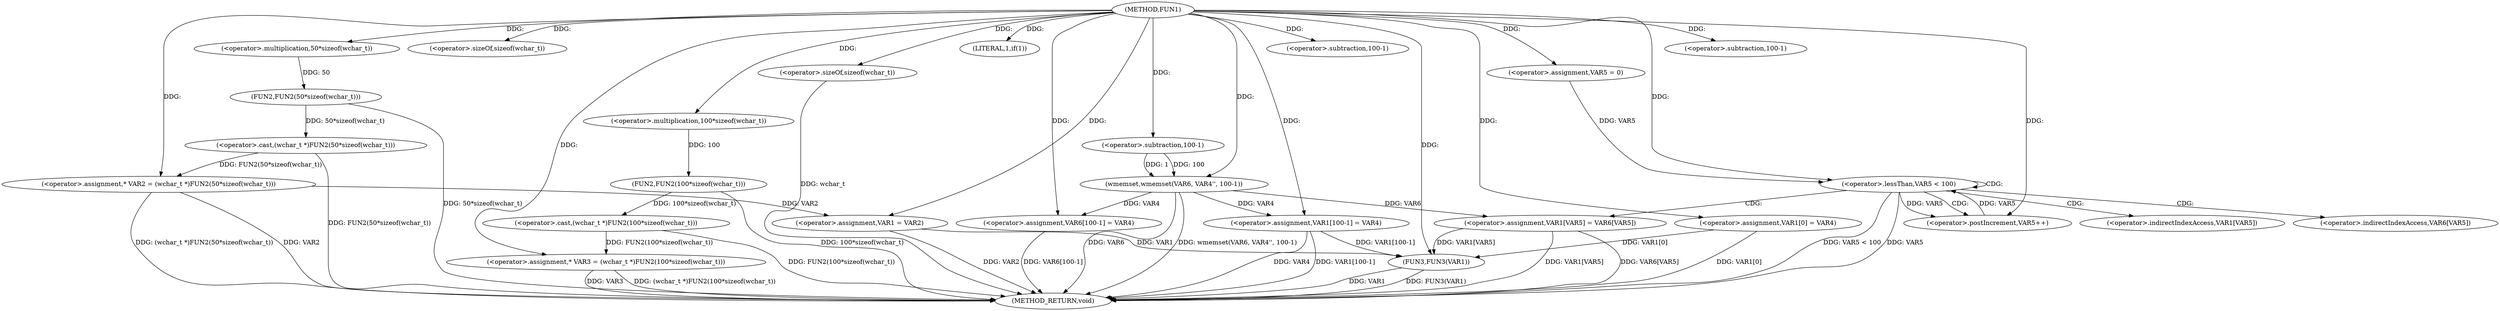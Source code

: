 digraph FUN1 {  
"1000100" [label = "(METHOD,FUN1)" ]
"1000176" [label = "(METHOD_RETURN,void)" ]
"1000104" [label = "(<operator>.assignment,* VAR2 = (wchar_t *)FUN2(50*sizeof(wchar_t)))" ]
"1000106" [label = "(<operator>.cast,(wchar_t *)FUN2(50*sizeof(wchar_t)))" ]
"1000108" [label = "(FUN2,FUN2(50*sizeof(wchar_t)))" ]
"1000109" [label = "(<operator>.multiplication,50*sizeof(wchar_t))" ]
"1000111" [label = "(<operator>.sizeOf,sizeof(wchar_t))" ]
"1000114" [label = "(<operator>.assignment,* VAR3 = (wchar_t *)FUN2(100*sizeof(wchar_t)))" ]
"1000116" [label = "(<operator>.cast,(wchar_t *)FUN2(100*sizeof(wchar_t)))" ]
"1000118" [label = "(FUN2,FUN2(100*sizeof(wchar_t)))" ]
"1000119" [label = "(<operator>.multiplication,100*sizeof(wchar_t))" ]
"1000121" [label = "(<operator>.sizeOf,sizeof(wchar_t))" ]
"1000124" [label = "(LITERAL,1,if(1))" ]
"1000126" [label = "(<operator>.assignment,VAR1 = VAR2)" ]
"1000129" [label = "(<operator>.assignment,VAR1[0] = VAR4)" ]
"1000137" [label = "(wmemset,wmemset(VAR6, VAR4'', 100-1))" ]
"1000140" [label = "(<operator>.subtraction,100-1)" ]
"1000143" [label = "(<operator>.assignment,VAR6[100-1] = VAR4)" ]
"1000146" [label = "(<operator>.subtraction,100-1)" ]
"1000151" [label = "(<operator>.assignment,VAR5 = 0)" ]
"1000154" [label = "(<operator>.lessThan,VAR5 < 100)" ]
"1000157" [label = "(<operator>.postIncrement,VAR5++)" ]
"1000160" [label = "(<operator>.assignment,VAR1[VAR5] = VAR6[VAR5])" ]
"1000167" [label = "(<operator>.assignment,VAR1[100-1] = VAR4)" ]
"1000170" [label = "(<operator>.subtraction,100-1)" ]
"1000174" [label = "(FUN3,FUN3(VAR1))" ]
"1000161" [label = "(<operator>.indirectIndexAccess,VAR1[VAR5])" ]
"1000164" [label = "(<operator>.indirectIndexAccess,VAR6[VAR5])" ]
  "1000106" -> "1000176"  [ label = "DDG: FUN2(50*sizeof(wchar_t))"] 
  "1000104" -> "1000176"  [ label = "DDG: VAR2"] 
  "1000116" -> "1000176"  [ label = "DDG: FUN2(100*sizeof(wchar_t))"] 
  "1000154" -> "1000176"  [ label = "DDG: VAR5 < 100"] 
  "1000167" -> "1000176"  [ label = "DDG: VAR4"] 
  "1000118" -> "1000176"  [ label = "DDG: 100*sizeof(wchar_t)"] 
  "1000167" -> "1000176"  [ label = "DDG: VAR1[100-1]"] 
  "1000129" -> "1000176"  [ label = "DDG: VAR1[0]"] 
  "1000160" -> "1000176"  [ label = "DDG: VAR6[VAR5]"] 
  "1000154" -> "1000176"  [ label = "DDG: VAR5"] 
  "1000143" -> "1000176"  [ label = "DDG: VAR6[100-1]"] 
  "1000114" -> "1000176"  [ label = "DDG: VAR3"] 
  "1000121" -> "1000176"  [ label = "DDG: wchar_t"] 
  "1000126" -> "1000176"  [ label = "DDG: VAR2"] 
  "1000137" -> "1000176"  [ label = "DDG: VAR6"] 
  "1000160" -> "1000176"  [ label = "DDG: VAR1[VAR5]"] 
  "1000114" -> "1000176"  [ label = "DDG: (wchar_t *)FUN2(100*sizeof(wchar_t))"] 
  "1000174" -> "1000176"  [ label = "DDG: FUN3(VAR1)"] 
  "1000137" -> "1000176"  [ label = "DDG: wmemset(VAR6, VAR4'', 100-1)"] 
  "1000104" -> "1000176"  [ label = "DDG: (wchar_t *)FUN2(50*sizeof(wchar_t))"] 
  "1000174" -> "1000176"  [ label = "DDG: VAR1"] 
  "1000108" -> "1000176"  [ label = "DDG: 50*sizeof(wchar_t)"] 
  "1000106" -> "1000104"  [ label = "DDG: FUN2(50*sizeof(wchar_t))"] 
  "1000100" -> "1000104"  [ label = "DDG: "] 
  "1000108" -> "1000106"  [ label = "DDG: 50*sizeof(wchar_t)"] 
  "1000109" -> "1000108"  [ label = "DDG: 50"] 
  "1000100" -> "1000109"  [ label = "DDG: "] 
  "1000100" -> "1000111"  [ label = "DDG: "] 
  "1000116" -> "1000114"  [ label = "DDG: FUN2(100*sizeof(wchar_t))"] 
  "1000100" -> "1000114"  [ label = "DDG: "] 
  "1000118" -> "1000116"  [ label = "DDG: 100*sizeof(wchar_t)"] 
  "1000119" -> "1000118"  [ label = "DDG: 100"] 
  "1000100" -> "1000119"  [ label = "DDG: "] 
  "1000100" -> "1000121"  [ label = "DDG: "] 
  "1000100" -> "1000124"  [ label = "DDG: "] 
  "1000104" -> "1000126"  [ label = "DDG: VAR2"] 
  "1000100" -> "1000126"  [ label = "DDG: "] 
  "1000100" -> "1000129"  [ label = "DDG: "] 
  "1000100" -> "1000137"  [ label = "DDG: "] 
  "1000140" -> "1000137"  [ label = "DDG: 100"] 
  "1000140" -> "1000137"  [ label = "DDG: 1"] 
  "1000100" -> "1000140"  [ label = "DDG: "] 
  "1000137" -> "1000143"  [ label = "DDG: VAR4"] 
  "1000100" -> "1000143"  [ label = "DDG: "] 
  "1000100" -> "1000146"  [ label = "DDG: "] 
  "1000100" -> "1000151"  [ label = "DDG: "] 
  "1000151" -> "1000154"  [ label = "DDG: VAR5"] 
  "1000157" -> "1000154"  [ label = "DDG: VAR5"] 
  "1000100" -> "1000154"  [ label = "DDG: "] 
  "1000154" -> "1000157"  [ label = "DDG: VAR5"] 
  "1000100" -> "1000157"  [ label = "DDG: "] 
  "1000137" -> "1000160"  [ label = "DDG: VAR6"] 
  "1000100" -> "1000167"  [ label = "DDG: "] 
  "1000137" -> "1000167"  [ label = "DDG: VAR4"] 
  "1000100" -> "1000170"  [ label = "DDG: "] 
  "1000126" -> "1000174"  [ label = "DDG: VAR1"] 
  "1000160" -> "1000174"  [ label = "DDG: VAR1[VAR5]"] 
  "1000167" -> "1000174"  [ label = "DDG: VAR1[100-1]"] 
  "1000129" -> "1000174"  [ label = "DDG: VAR1[0]"] 
  "1000100" -> "1000174"  [ label = "DDG: "] 
  "1000154" -> "1000154"  [ label = "CDG: "] 
  "1000154" -> "1000161"  [ label = "CDG: "] 
  "1000154" -> "1000160"  [ label = "CDG: "] 
  "1000154" -> "1000164"  [ label = "CDG: "] 
  "1000154" -> "1000157"  [ label = "CDG: "] 
}
